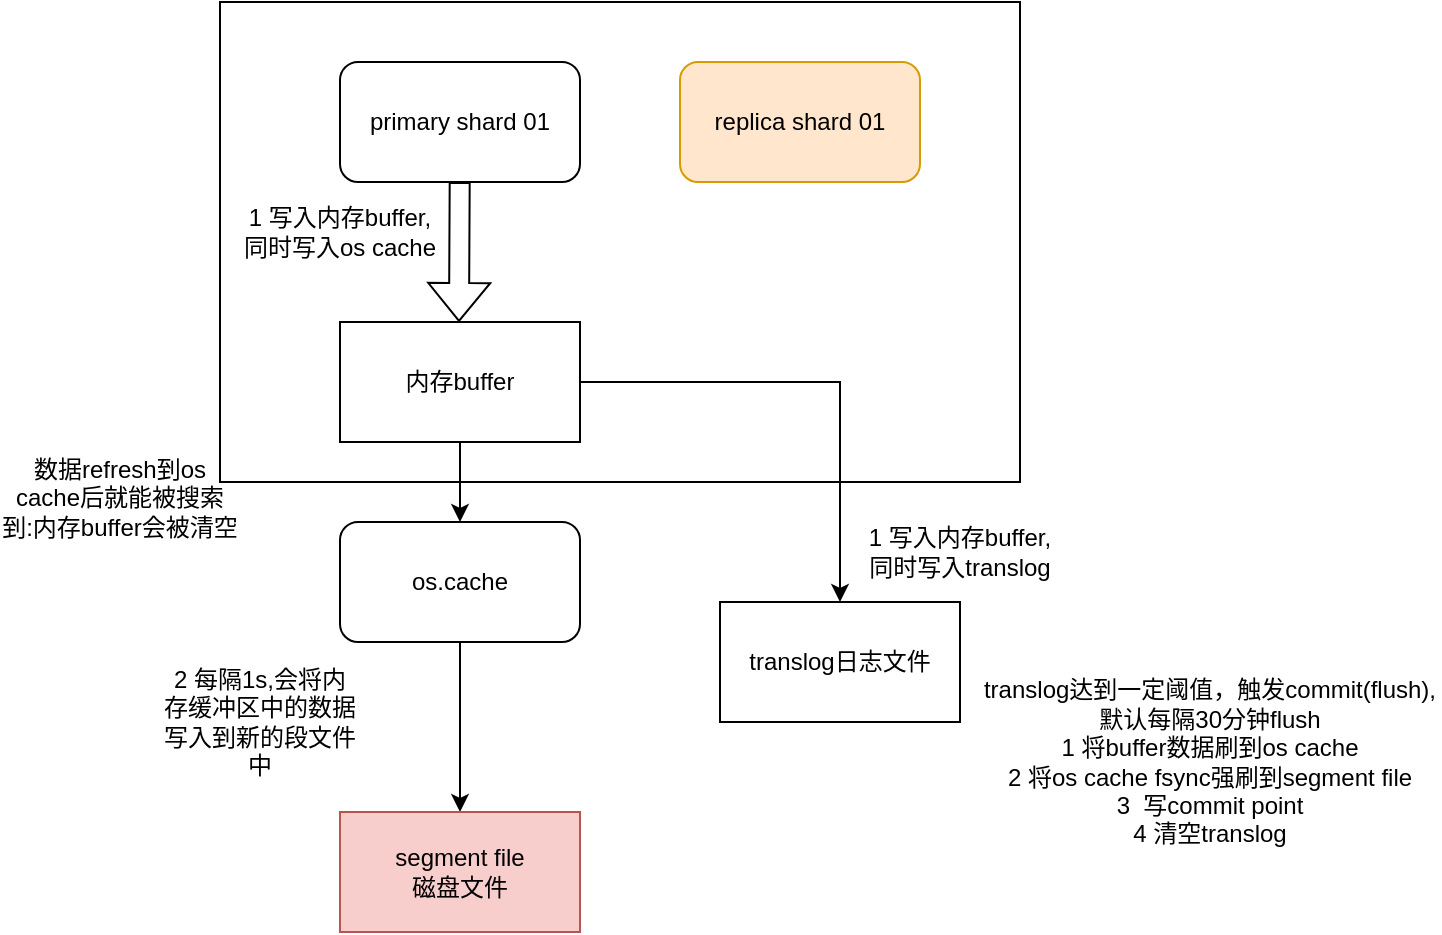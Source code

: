 <mxfile version="24.7.5">
  <diagram name="第 1 页" id="crvU9AyuA6FRaIp4Mdna">
    <mxGraphModel dx="1434" dy="780" grid="1" gridSize="10" guides="1" tooltips="1" connect="1" arrows="1" fold="1" page="1" pageScale="1" pageWidth="827" pageHeight="1169" math="0" shadow="0">
      <root>
        <mxCell id="0" />
        <mxCell id="1" parent="0" />
        <mxCell id="vatDivCXkCTayQlcGfNZ-1" value="" style="rounded=0;whiteSpace=wrap;html=1;" vertex="1" parent="1">
          <mxGeometry x="200" y="150" width="400" height="240" as="geometry" />
        </mxCell>
        <mxCell id="vatDivCXkCTayQlcGfNZ-2" value="primary shard 01" style="rounded=1;whiteSpace=wrap;html=1;" vertex="1" parent="1">
          <mxGeometry x="260" y="180" width="120" height="60" as="geometry" />
        </mxCell>
        <mxCell id="vatDivCXkCTayQlcGfNZ-3" value="replica shard 01" style="rounded=1;whiteSpace=wrap;html=1;fillColor=#ffe6cc;strokeColor=#d79b00;" vertex="1" parent="1">
          <mxGeometry x="430" y="180" width="120" height="60" as="geometry" />
        </mxCell>
        <mxCell id="vatDivCXkCTayQlcGfNZ-8" style="edgeStyle=orthogonalEdgeStyle;rounded=0;orthogonalLoop=1;jettySize=auto;html=1;exitX=0.5;exitY=1;exitDx=0;exitDy=0;entryX=0.5;entryY=0;entryDx=0;entryDy=0;" edge="1" parent="1" source="vatDivCXkCTayQlcGfNZ-4" target="vatDivCXkCTayQlcGfNZ-7">
          <mxGeometry relative="1" as="geometry" />
        </mxCell>
        <mxCell id="vatDivCXkCTayQlcGfNZ-12" style="edgeStyle=orthogonalEdgeStyle;rounded=0;orthogonalLoop=1;jettySize=auto;html=1;exitX=1;exitY=0.5;exitDx=0;exitDy=0;entryX=0.5;entryY=0;entryDx=0;entryDy=0;" edge="1" parent="1" source="vatDivCXkCTayQlcGfNZ-4" target="vatDivCXkCTayQlcGfNZ-11">
          <mxGeometry relative="1" as="geometry" />
        </mxCell>
        <mxCell id="vatDivCXkCTayQlcGfNZ-4" value="内存buffer" style="rounded=0;whiteSpace=wrap;html=1;" vertex="1" parent="1">
          <mxGeometry x="260" y="310" width="120" height="60" as="geometry" />
        </mxCell>
        <mxCell id="vatDivCXkCTayQlcGfNZ-5" value="" style="shape=flexArrow;endArrow=classic;html=1;rounded=0;" edge="1" parent="1" source="vatDivCXkCTayQlcGfNZ-2">
          <mxGeometry width="50" height="50" relative="1" as="geometry">
            <mxPoint x="319.5" y="250" as="sourcePoint" />
            <mxPoint x="319.5" y="310" as="targetPoint" />
          </mxGeometry>
        </mxCell>
        <mxCell id="vatDivCXkCTayQlcGfNZ-6" value="1 写入内存buffer,同时写入os cache" style="text;html=1;align=center;verticalAlign=middle;whiteSpace=wrap;rounded=0;" vertex="1" parent="1">
          <mxGeometry x="210" y="250" width="100" height="30" as="geometry" />
        </mxCell>
        <mxCell id="vatDivCXkCTayQlcGfNZ-16" style="edgeStyle=orthogonalEdgeStyle;rounded=0;orthogonalLoop=1;jettySize=auto;html=1;exitX=0.5;exitY=1;exitDx=0;exitDy=0;entryX=0.5;entryY=0;entryDx=0;entryDy=0;" edge="1" parent="1" source="vatDivCXkCTayQlcGfNZ-7" target="vatDivCXkCTayQlcGfNZ-14">
          <mxGeometry relative="1" as="geometry" />
        </mxCell>
        <mxCell id="vatDivCXkCTayQlcGfNZ-7" value="os.cache" style="rounded=1;whiteSpace=wrap;html=1;" vertex="1" parent="1">
          <mxGeometry x="260" y="410" width="120" height="60" as="geometry" />
        </mxCell>
        <mxCell id="vatDivCXkCTayQlcGfNZ-10" value="2 每隔1s,会将内存缓冲区中的数据写入到新的段文件中" style="text;html=1;align=center;verticalAlign=middle;whiteSpace=wrap;rounded=0;" vertex="1" parent="1">
          <mxGeometry x="170" y="480" width="100" height="60" as="geometry" />
        </mxCell>
        <mxCell id="vatDivCXkCTayQlcGfNZ-11" value="translog日志文件" style="rounded=0;whiteSpace=wrap;html=1;" vertex="1" parent="1">
          <mxGeometry x="450" y="450" width="120" height="60" as="geometry" />
        </mxCell>
        <mxCell id="vatDivCXkCTayQlcGfNZ-13" value="数据refresh到os cache后就能被搜索到:内存buffer会被清空" style="text;html=1;align=center;verticalAlign=middle;whiteSpace=wrap;rounded=0;" vertex="1" parent="1">
          <mxGeometry x="90" y="370" width="120" height="55" as="geometry" />
        </mxCell>
        <mxCell id="vatDivCXkCTayQlcGfNZ-14" value="segment file&lt;div&gt;磁盘文件&lt;/div&gt;" style="rounded=0;whiteSpace=wrap;html=1;fillColor=#f8cecc;strokeColor=#b85450;" vertex="1" parent="1">
          <mxGeometry x="260" y="555" width="120" height="60" as="geometry" />
        </mxCell>
        <mxCell id="vatDivCXkCTayQlcGfNZ-15" value="1 写入内存buffer,同时写入translog" style="text;html=1;align=center;verticalAlign=middle;whiteSpace=wrap;rounded=0;" vertex="1" parent="1">
          <mxGeometry x="520" y="410" width="100" height="30" as="geometry" />
        </mxCell>
        <mxCell id="vatDivCXkCTayQlcGfNZ-17" value="translog达到一定阈值，触发commit(flush),默认每隔30分钟flush&lt;div&gt;1 将buffer数据刷到os cache&lt;/div&gt;&lt;div&gt;2 将os cache fsync强刷到segment file&lt;/div&gt;&lt;div&gt;3&amp;nbsp; 写commit point&lt;/div&gt;&lt;div&gt;4 清空translog&lt;/div&gt;" style="text;html=1;align=center;verticalAlign=middle;whiteSpace=wrap;rounded=0;" vertex="1" parent="1">
          <mxGeometry x="580" y="470" width="230" height="120" as="geometry" />
        </mxCell>
      </root>
    </mxGraphModel>
  </diagram>
</mxfile>
